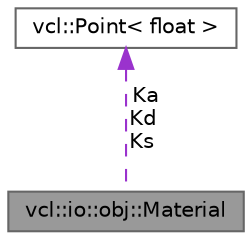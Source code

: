 digraph "vcl::io::obj::Material"
{
 // LATEX_PDF_SIZE
  bgcolor="transparent";
  edge [fontname=Helvetica,fontsize=10,labelfontname=Helvetica,labelfontsize=10];
  node [fontname=Helvetica,fontsize=10,shape=box,height=0.2,width=0.4];
  Node1 [label="vcl::io::obj::Material",height=0.2,width=0.4,color="gray40", fillcolor="grey60", style="filled", fontcolor="black",tooltip=" "];
  Node2 -> Node1 [dir="back",color="darkorchid3",style="dashed",label=" Ka\nKd\nKs" ];
  Node2 [label="vcl::Point\< float \>",height=0.2,width=0.4,color="gray40", fillcolor="white", style="filled",URL="$classvcl_1_1Point.html",tooltip=" "];
}
